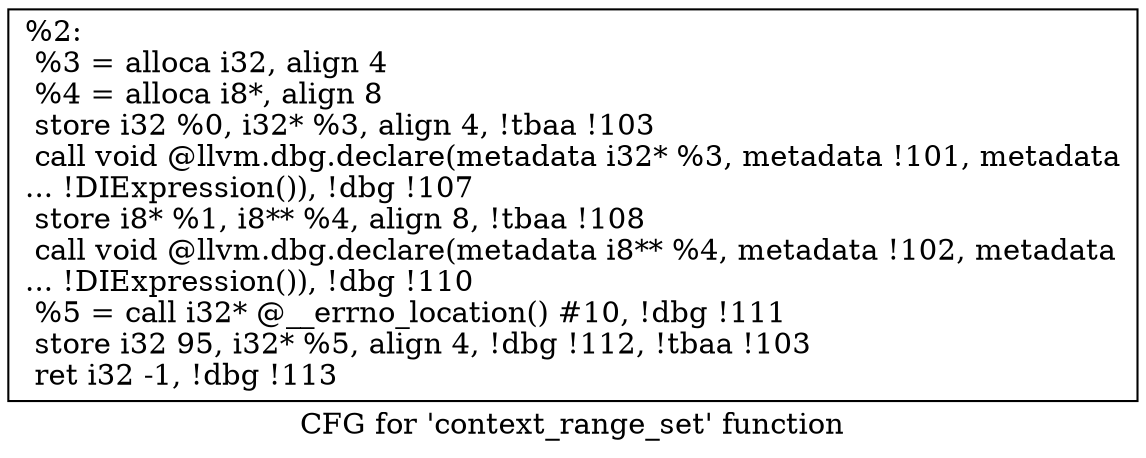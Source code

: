 digraph "CFG for 'context_range_set' function" {
	label="CFG for 'context_range_set' function";

	Node0x1116a80 [shape=record,label="{%2:\l  %3 = alloca i32, align 4\l  %4 = alloca i8*, align 8\l  store i32 %0, i32* %3, align 4, !tbaa !103\l  call void @llvm.dbg.declare(metadata i32* %3, metadata !101, metadata\l... !DIExpression()), !dbg !107\l  store i8* %1, i8** %4, align 8, !tbaa !108\l  call void @llvm.dbg.declare(metadata i8** %4, metadata !102, metadata\l... !DIExpression()), !dbg !110\l  %5 = call i32* @__errno_location() #10, !dbg !111\l  store i32 95, i32* %5, align 4, !dbg !112, !tbaa !103\l  ret i32 -1, !dbg !113\l}"];
}
